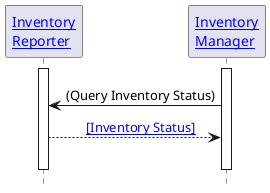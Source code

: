 @startuml

hide footbox

'!include ./style.iuml


Participant "[[actors_and_transactions.html#inventory-reporter Inventory\nReporter]]" as IR
Participant "[[actors_and_transactions.html#inventory-manager Inventory\nManager]]" as IM

activate IR
activate IM

IR -[hidden]> IM
IR <- IM: (Query Inventory Status)
IR --> IM: \t [[ StructureDefinition-ihe-inventory-status.html{Inventory Status} ~[Inventory Status~]]]
IR -[hidden]> IM :"  "

deactivate IR
deactivate IM

@enduml
